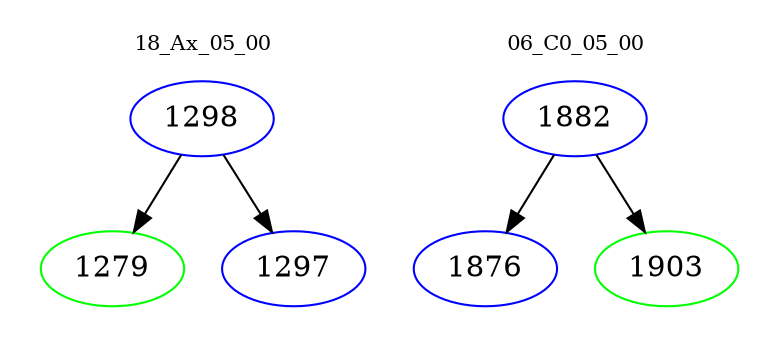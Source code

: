 digraph{
subgraph cluster_0 {
color = white
label = "18_Ax_05_00";
fontsize=10;
T0_1298 [label="1298", color="blue"]
T0_1298 -> T0_1279 [color="black"]
T0_1279 [label="1279", color="green"]
T0_1298 -> T0_1297 [color="black"]
T0_1297 [label="1297", color="blue"]
}
subgraph cluster_1 {
color = white
label = "06_C0_05_00";
fontsize=10;
T1_1882 [label="1882", color="blue"]
T1_1882 -> T1_1876 [color="black"]
T1_1876 [label="1876", color="blue"]
T1_1882 -> T1_1903 [color="black"]
T1_1903 [label="1903", color="green"]
}
}
